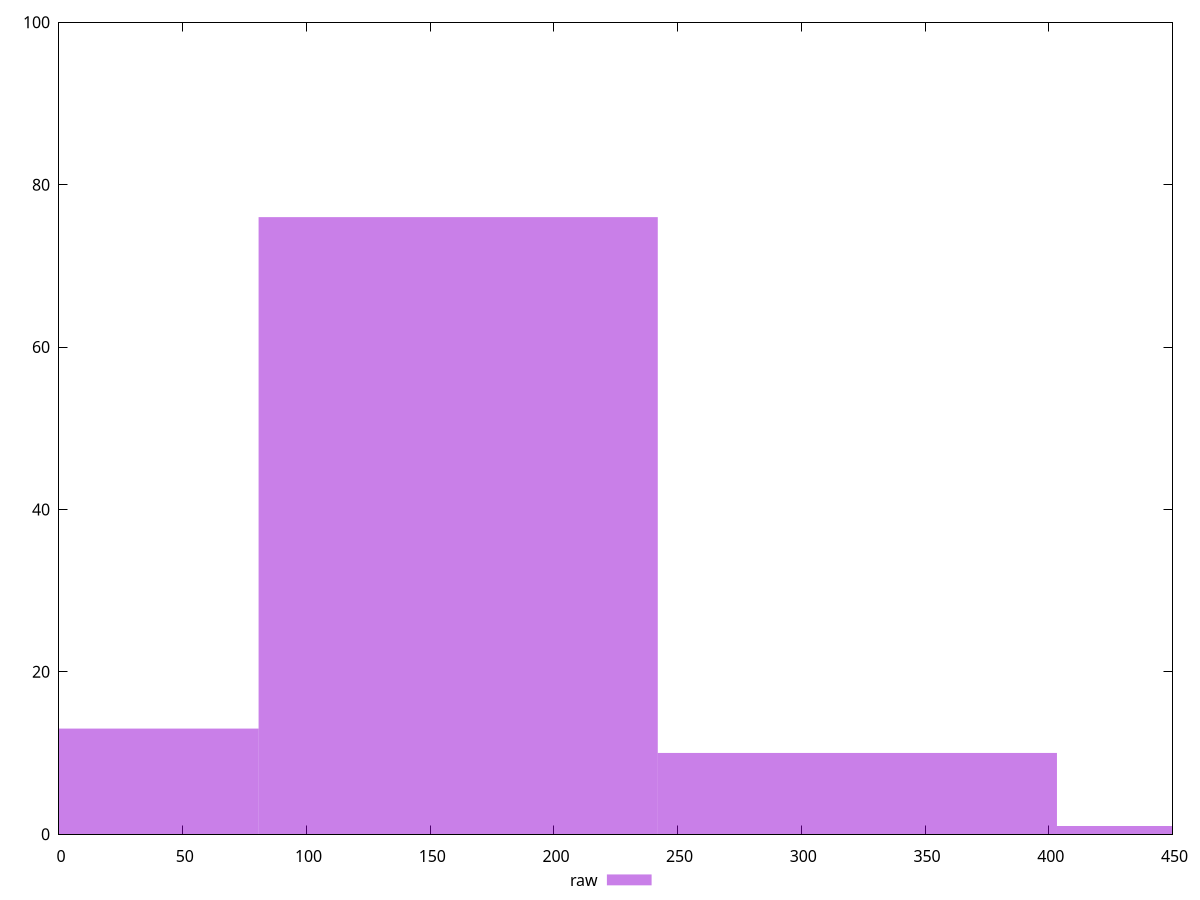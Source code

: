 reset

$raw <<EOF
161.3228879107677 76
322.6457758215354 10
0 13
483.96866373230307 1
EOF

set key outside below
set boxwidth 161.3228879107677
set xrange [0:450]
set yrange [0:100]
set trange [0:100]
set style fill transparent solid 0.5 noborder
set terminal svg size 640, 490 enhanced background rgb 'white'
set output "report_00026_2021-02-22T21:38:55.199Z/uses-http2/samples/pages/raw/histogram.svg"

plot $raw title "raw" with boxes

reset
